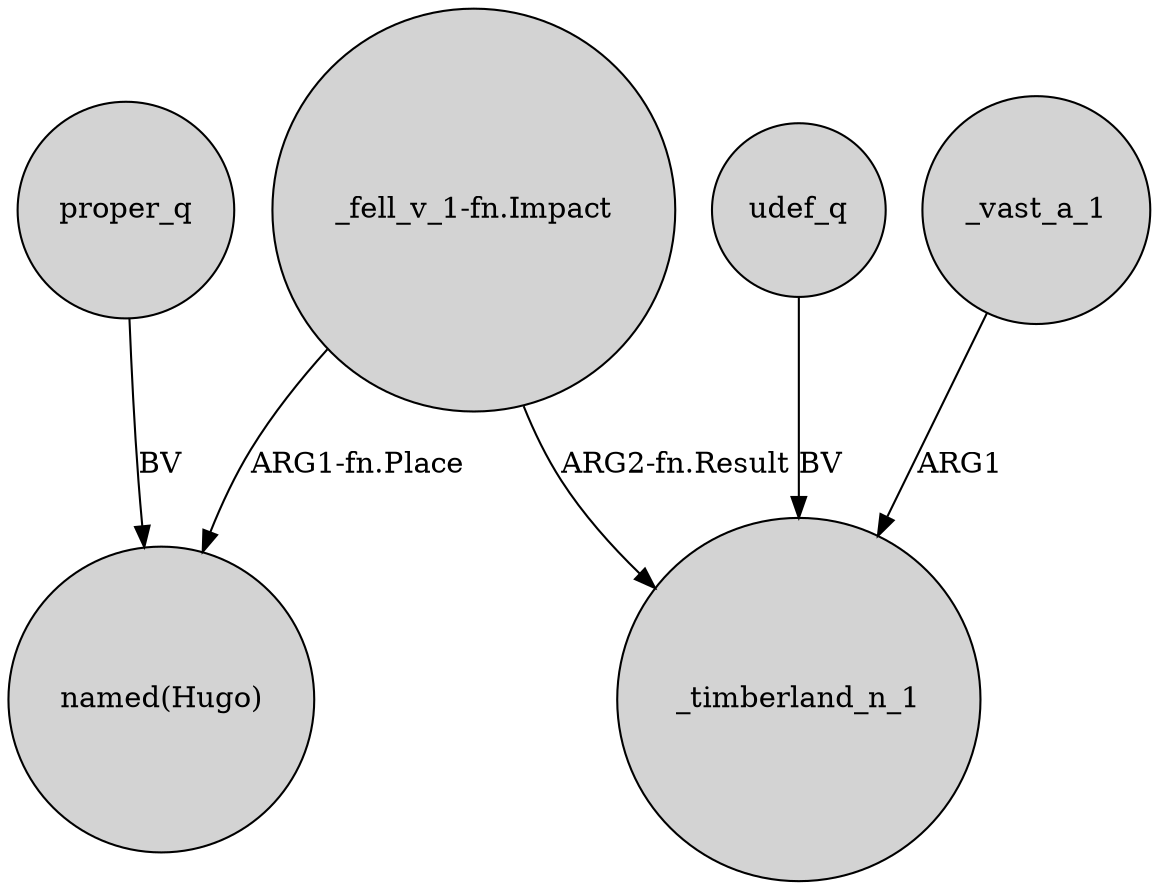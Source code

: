 digraph {
	node [shape=circle style=filled]
	proper_q -> "named(Hugo)" [label=BV]
	"_fell_v_1-fn.Impact" -> "named(Hugo)" [label="ARG1-fn.Place"]
	udef_q -> _timberland_n_1 [label=BV]
	"_fell_v_1-fn.Impact" -> _timberland_n_1 [label="ARG2-fn.Result"]
	_vast_a_1 -> _timberland_n_1 [label=ARG1]
}
